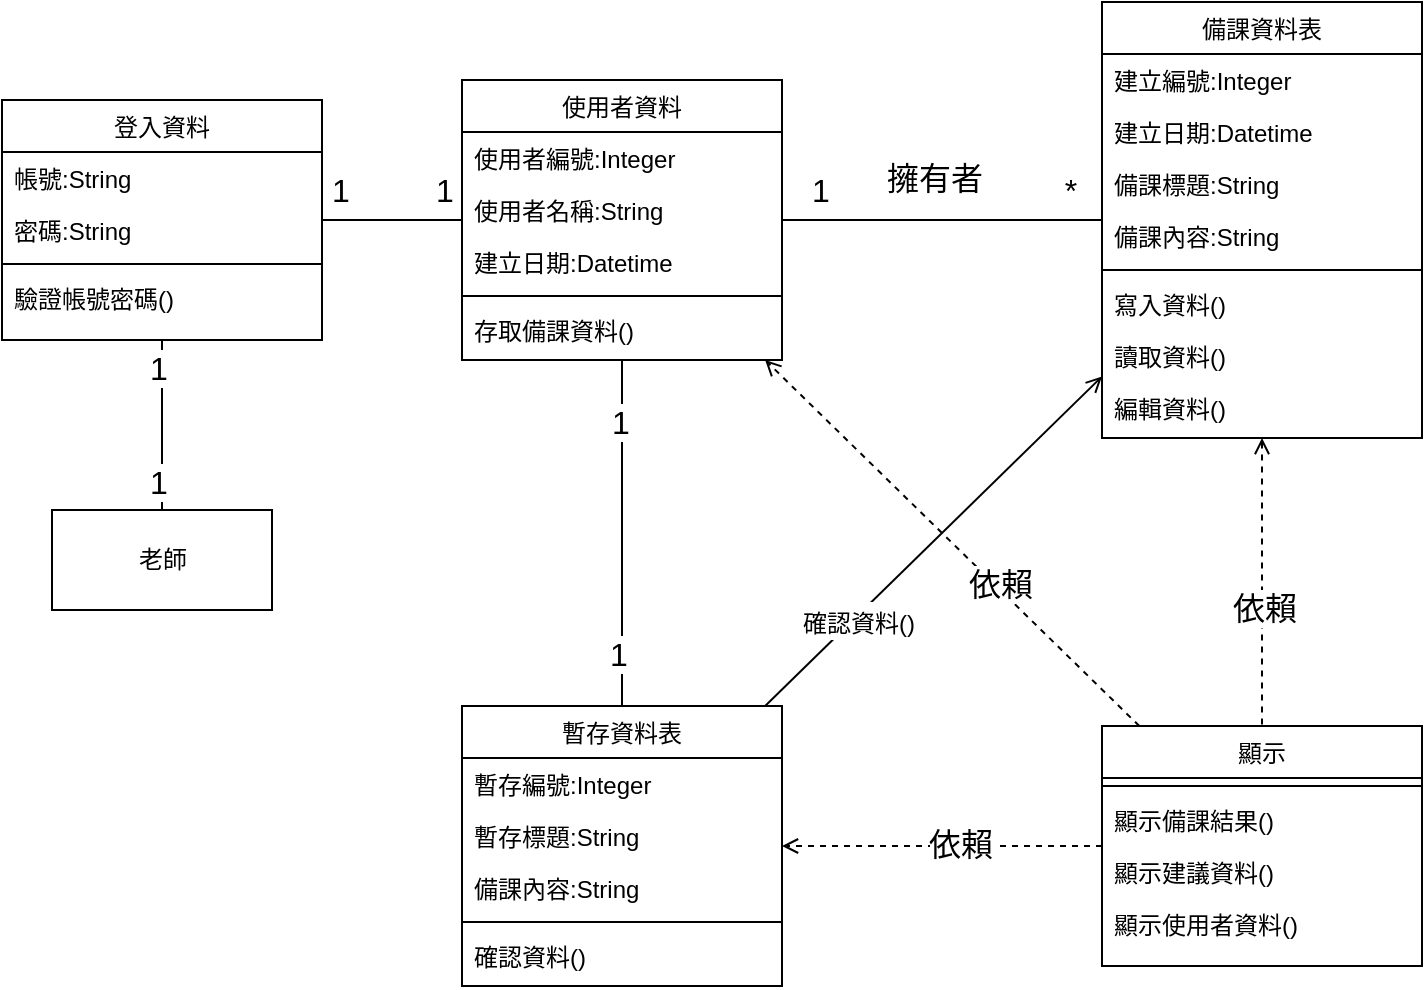 <mxfile version="25.0.3">
  <diagram id="C5RBs43oDa-KdzZeNtuy" name="Page-1">
    <mxGraphModel dx="1134" dy="637" grid="1" gridSize="10" guides="1" tooltips="1" connect="1" arrows="1" fold="1" page="1" pageScale="1" pageWidth="1100" pageHeight="1700" math="0" shadow="0">
      <root>
        <mxCell id="WIyWlLk6GJQsqaUBKTNV-0" />
        <mxCell id="WIyWlLk6GJQsqaUBKTNV-1" parent="WIyWlLk6GJQsqaUBKTNV-0" />
        <mxCell id="44" style="edgeStyle=none;html=1;fontSize=16;endArrow=none;endFill=0;startArrow=open;startFill=0;dashed=1;" parent="WIyWlLk6GJQsqaUBKTNV-1" source="zkfFHV4jXpPFQw0GAbJ--17" target="6" edge="1">
          <mxGeometry relative="1" as="geometry" />
        </mxCell>
        <mxCell id="46" value="依賴" style="edgeLabel;html=1;align=center;verticalAlign=middle;resizable=0;points=[];fontSize=16;" parent="44" vertex="1" connectable="0">
          <mxGeometry x="0.184" y="1" relative="1" as="geometry">
            <mxPoint as="offset" />
          </mxGeometry>
        </mxCell>
        <object label="備課資料表" placeholders="1" id="zkfFHV4jXpPFQw0GAbJ--17">
          <mxCell style="swimlane;fontStyle=0;align=center;verticalAlign=top;childLayout=stackLayout;horizontal=1;startSize=26;horizontalStack=0;resizeParent=1;resizeLast=0;collapsible=1;marginBottom=0;rounded=0;shadow=0;strokeWidth=1;" parent="WIyWlLk6GJQsqaUBKTNV-1" vertex="1">
            <mxGeometry x="700" y="438" width="160" height="218" as="geometry">
              <mxRectangle x="550" y="140" width="160" height="26" as="alternateBounds" />
            </mxGeometry>
          </mxCell>
        </object>
        <mxCell id="zkfFHV4jXpPFQw0GAbJ--20" value="建立編號:Integer" style="text;align=left;verticalAlign=top;spacingLeft=4;spacingRight=4;overflow=hidden;rotatable=0;points=[[0,0.5],[1,0.5]];portConstraint=eastwest;rounded=0;shadow=0;html=0;" parent="zkfFHV4jXpPFQw0GAbJ--17" vertex="1">
          <mxGeometry y="26" width="160" height="26" as="geometry" />
        </mxCell>
        <mxCell id="zkfFHV4jXpPFQw0GAbJ--19" value="建立日期:Datetime" style="text;align=left;verticalAlign=top;spacingLeft=4;spacingRight=4;overflow=hidden;rotatable=0;points=[[0,0.5],[1,0.5]];portConstraint=eastwest;rounded=0;shadow=0;html=0;" parent="zkfFHV4jXpPFQw0GAbJ--17" vertex="1">
          <mxGeometry y="52" width="160" height="26" as="geometry" />
        </mxCell>
        <mxCell id="zkfFHV4jXpPFQw0GAbJ--18" value="備課標題:String" style="text;align=left;verticalAlign=top;spacingLeft=4;spacingRight=4;overflow=hidden;rotatable=0;points=[[0,0.5],[1,0.5]];portConstraint=eastwest;" parent="zkfFHV4jXpPFQw0GAbJ--17" vertex="1">
          <mxGeometry y="78" width="160" height="26" as="geometry" />
        </mxCell>
        <mxCell id="zkfFHV4jXpPFQw0GAbJ--21" value="備課內容:String" style="text;align=left;verticalAlign=top;spacingLeft=4;spacingRight=4;overflow=hidden;rotatable=0;points=[[0,0.5],[1,0.5]];portConstraint=eastwest;rounded=0;shadow=0;html=0;" parent="zkfFHV4jXpPFQw0GAbJ--17" vertex="1">
          <mxGeometry y="104" width="160" height="26" as="geometry" />
        </mxCell>
        <mxCell id="zkfFHV4jXpPFQw0GAbJ--23" value="" style="line;html=1;strokeWidth=1;align=left;verticalAlign=middle;spacingTop=-1;spacingLeft=3;spacingRight=3;rotatable=0;labelPosition=right;points=[];portConstraint=eastwest;" parent="zkfFHV4jXpPFQw0GAbJ--17" vertex="1">
          <mxGeometry y="130" width="160" height="8" as="geometry" />
        </mxCell>
        <mxCell id="zkfFHV4jXpPFQw0GAbJ--24" value="寫入資料()" style="text;align=left;verticalAlign=top;spacingLeft=4;spacingRight=4;overflow=hidden;rotatable=0;points=[[0,0.5],[1,0.5]];portConstraint=eastwest;" parent="zkfFHV4jXpPFQw0GAbJ--17" vertex="1">
          <mxGeometry y="138" width="160" height="26" as="geometry" />
        </mxCell>
        <mxCell id="zkfFHV4jXpPFQw0GAbJ--25" value="讀取資料()" style="text;align=left;verticalAlign=top;spacingLeft=4;spacingRight=4;overflow=hidden;rotatable=0;points=[[0,0.5],[1,0.5]];portConstraint=eastwest;" parent="zkfFHV4jXpPFQw0GAbJ--17" vertex="1">
          <mxGeometry y="164" width="160" height="26" as="geometry" />
        </mxCell>
        <mxCell id="4" value="編輯資料()" style="text;align=left;verticalAlign=top;spacingLeft=4;spacingRight=4;overflow=hidden;rotatable=0;points=[[0,0.5],[1,0.5]];portConstraint=eastwest;" parent="zkfFHV4jXpPFQw0GAbJ--17" vertex="1">
          <mxGeometry y="190" width="160" height="26" as="geometry" />
        </mxCell>
        <mxCell id="52" style="edgeStyle=none;html=1;entryX=0.5;entryY=1;entryDx=0;entryDy=0;fontSize=16;startArrow=none;startFill=0;endArrow=none;endFill=0;" parent="WIyWlLk6GJQsqaUBKTNV-1" source="5" target="27" edge="1">
          <mxGeometry relative="1" as="geometry" />
        </mxCell>
        <mxCell id="54" value="1" style="edgeLabel;html=1;align=center;verticalAlign=middle;resizable=0;points=[];fontSize=16;" parent="52" vertex="1" connectable="0">
          <mxGeometry x="-0.655" y="2" relative="1" as="geometry">
            <mxPoint as="offset" />
          </mxGeometry>
        </mxCell>
        <mxCell id="55" value="1" style="edgeLabel;html=1;align=center;verticalAlign=middle;resizable=0;points=[];fontSize=16;" parent="52" vertex="1" connectable="0">
          <mxGeometry x="0.678" y="2" relative="1" as="geometry">
            <mxPoint as="offset" />
          </mxGeometry>
        </mxCell>
        <mxCell id="5" value="老師" style="html=1;" parent="WIyWlLk6GJQsqaUBKTNV-1" vertex="1">
          <mxGeometry x="175" y="692" width="110" height="50" as="geometry" />
        </mxCell>
        <mxCell id="45" style="edgeStyle=none;html=1;fontSize=16;endArrow=open;endFill=0;startArrow=none;startFill=0;dashed=1;" parent="WIyWlLk6GJQsqaUBKTNV-1" source="6" target="15" edge="1">
          <mxGeometry relative="1" as="geometry" />
        </mxCell>
        <mxCell id="47" value="依賴" style="edgeLabel;html=1;align=center;verticalAlign=middle;resizable=0;points=[];fontSize=16;" parent="45" vertex="1" connectable="0">
          <mxGeometry x="-0.232" y="-3" relative="1" as="geometry">
            <mxPoint y="1" as="offset" />
          </mxGeometry>
        </mxCell>
        <mxCell id="72" style="edgeStyle=none;html=1;fontSize=16;startArrow=none;startFill=0;endArrow=open;endFill=0;dashed=1;" parent="WIyWlLk6GJQsqaUBKTNV-1" source="6" target="56" edge="1">
          <mxGeometry relative="1" as="geometry" />
        </mxCell>
        <mxCell id="73" value="依賴" style="edgeLabel;html=1;align=center;verticalAlign=middle;resizable=0;points=[];fontSize=16;" parent="72" vertex="1" connectable="0">
          <mxGeometry x="-0.111" y="-1" relative="1" as="geometry">
            <mxPoint as="offset" />
          </mxGeometry>
        </mxCell>
        <object label="顯示" placeholders="1" id="6">
          <mxCell style="swimlane;fontStyle=0;align=center;verticalAlign=top;childLayout=stackLayout;horizontal=1;startSize=26;horizontalStack=0;resizeParent=1;resizeLast=0;collapsible=1;marginBottom=0;rounded=0;shadow=0;strokeWidth=1;" parent="WIyWlLk6GJQsqaUBKTNV-1" vertex="1">
            <mxGeometry x="700" y="800" width="160" height="120" as="geometry">
              <mxRectangle x="550" y="140" width="160" height="26" as="alternateBounds" />
            </mxGeometry>
          </mxCell>
        </object>
        <mxCell id="12" value="" style="line;html=1;strokeWidth=1;align=left;verticalAlign=middle;spacingTop=-1;spacingLeft=3;spacingRight=3;rotatable=0;labelPosition=right;points=[];portConstraint=eastwest;" parent="6" vertex="1">
          <mxGeometry y="26" width="160" height="8" as="geometry" />
        </mxCell>
        <mxCell id="13" value="顯示備課結果()" style="text;align=left;verticalAlign=top;spacingLeft=4;spacingRight=4;overflow=hidden;rotatable=0;points=[[0,0.5],[1,0.5]];portConstraint=eastwest;" parent="6" vertex="1">
          <mxGeometry y="34" width="160" height="26" as="geometry" />
        </mxCell>
        <mxCell id="14" value="顯示建議資料()" style="text;align=left;verticalAlign=top;spacingLeft=4;spacingRight=4;overflow=hidden;rotatable=0;points=[[0,0.5],[1,0.5]];portConstraint=eastwest;" parent="6" vertex="1">
          <mxGeometry y="60" width="160" height="26" as="geometry" />
        </mxCell>
        <mxCell id="76" value="顯示使用者資料()" style="text;align=left;verticalAlign=top;spacingLeft=4;spacingRight=4;overflow=hidden;rotatable=0;points=[[0,0.5],[1,0.5]];portConstraint=eastwest;" parent="6" vertex="1">
          <mxGeometry y="86" width="160" height="26" as="geometry" />
        </mxCell>
        <mxCell id="25" style="edgeStyle=none;html=1;endArrow=none;endFill=0;" parent="WIyWlLk6GJQsqaUBKTNV-1" source="15" target="zkfFHV4jXpPFQw0GAbJ--17" edge="1">
          <mxGeometry relative="1" as="geometry" />
        </mxCell>
        <mxCell id="26" value="擁有者" style="edgeLabel;html=1;align=center;verticalAlign=middle;resizable=0;points=[];fontSize=16;" parent="25" vertex="1" connectable="0">
          <mxGeometry x="0.133" y="-1" relative="1" as="geometry">
            <mxPoint x="-15" y="-22" as="offset" />
          </mxGeometry>
        </mxCell>
        <mxCell id="40" value="1" style="edgeLabel;html=1;align=center;verticalAlign=middle;resizable=0;points=[];fontSize=16;" parent="25" vertex="1" connectable="0">
          <mxGeometry x="-0.769" y="-2" relative="1" as="geometry">
            <mxPoint y="-17" as="offset" />
          </mxGeometry>
        </mxCell>
        <mxCell id="41" value="*" style="edgeLabel;html=1;align=center;verticalAlign=middle;resizable=0;points=[];fontSize=16;" parent="25" vertex="1" connectable="0">
          <mxGeometry x="0.796" y="-2" relative="1" as="geometry">
            <mxPoint y="-17" as="offset" />
          </mxGeometry>
        </mxCell>
        <object label="使用者資料" placeholders="1" id="15">
          <mxCell style="swimlane;fontStyle=0;align=center;verticalAlign=top;childLayout=stackLayout;horizontal=1;startSize=26;horizontalStack=0;resizeParent=1;resizeLast=0;collapsible=1;marginBottom=0;rounded=0;shadow=0;strokeWidth=1;" parent="WIyWlLk6GJQsqaUBKTNV-1" vertex="1">
            <mxGeometry x="380" y="477" width="160" height="140" as="geometry">
              <mxRectangle x="550" y="140" width="160" height="26" as="alternateBounds" />
            </mxGeometry>
          </mxCell>
        </object>
        <mxCell id="16" value="使用者編號:Integer" style="text;align=left;verticalAlign=top;spacingLeft=4;spacingRight=4;overflow=hidden;rotatable=0;points=[[0,0.5],[1,0.5]];portConstraint=eastwest;rounded=0;shadow=0;html=0;" parent="15" vertex="1">
          <mxGeometry y="26" width="160" height="26" as="geometry" />
        </mxCell>
        <mxCell id="18" value="使用者名稱:String" style="text;align=left;verticalAlign=top;spacingLeft=4;spacingRight=4;overflow=hidden;rotatable=0;points=[[0,0.5],[1,0.5]];portConstraint=eastwest;" parent="15" vertex="1">
          <mxGeometry y="52" width="160" height="26" as="geometry" />
        </mxCell>
        <mxCell id="17" value="建立日期:Datetime" style="text;align=left;verticalAlign=top;spacingLeft=4;spacingRight=4;overflow=hidden;rotatable=0;points=[[0,0.5],[1,0.5]];portConstraint=eastwest;rounded=0;shadow=0;html=0;" parent="15" vertex="1">
          <mxGeometry y="78" width="160" height="26" as="geometry" />
        </mxCell>
        <mxCell id="21" value="" style="line;html=1;strokeWidth=1;align=left;verticalAlign=middle;spacingTop=-1;spacingLeft=3;spacingRight=3;rotatable=0;labelPosition=right;points=[];portConstraint=eastwest;" parent="15" vertex="1">
          <mxGeometry y="104" width="160" height="8" as="geometry" />
        </mxCell>
        <mxCell id="24" value="存取備課資料()" style="text;align=left;verticalAlign=top;spacingLeft=4;spacingRight=4;overflow=hidden;rotatable=0;points=[[0,0.5],[1,0.5]];portConstraint=eastwest;" parent="15" vertex="1">
          <mxGeometry y="112" width="160" height="26" as="geometry" />
        </mxCell>
        <mxCell id="36" style="edgeStyle=none;html=1;fontSize=16;endArrow=none;endFill=0;" parent="WIyWlLk6GJQsqaUBKTNV-1" source="27" target="15" edge="1">
          <mxGeometry relative="1" as="geometry" />
        </mxCell>
        <mxCell id="37" value="1" style="edgeLabel;html=1;align=center;verticalAlign=middle;resizable=0;points=[];fontSize=16;" parent="36" vertex="1" connectable="0">
          <mxGeometry x="0.725" y="-1" relative="1" as="geometry">
            <mxPoint y="-16" as="offset" />
          </mxGeometry>
        </mxCell>
        <mxCell id="38" value="1" style="edgeLabel;html=1;align=center;verticalAlign=middle;resizable=0;points=[];fontSize=16;" parent="36" vertex="1" connectable="0">
          <mxGeometry x="-0.742" y="-2" relative="1" as="geometry">
            <mxPoint y="-17" as="offset" />
          </mxGeometry>
        </mxCell>
        <object label="登入資料" placeholders="1" id="27">
          <mxCell style="swimlane;fontStyle=0;align=center;verticalAlign=top;childLayout=stackLayout;horizontal=1;startSize=26;horizontalStack=0;resizeParent=1;resizeLast=0;collapsible=1;marginBottom=0;rounded=0;shadow=0;strokeWidth=1;" parent="WIyWlLk6GJQsqaUBKTNV-1" vertex="1">
            <mxGeometry x="150" y="487" width="160" height="120" as="geometry">
              <mxRectangle x="550" y="140" width="160" height="26" as="alternateBounds" />
            </mxGeometry>
          </mxCell>
        </object>
        <mxCell id="28" value="帳號:String" style="text;align=left;verticalAlign=top;spacingLeft=4;spacingRight=4;overflow=hidden;rotatable=0;points=[[0,0.5],[1,0.5]];portConstraint=eastwest;rounded=0;shadow=0;html=0;" parent="27" vertex="1">
          <mxGeometry y="26" width="160" height="26" as="geometry" />
        </mxCell>
        <mxCell id="29" value="密碼:String" style="text;align=left;verticalAlign=top;spacingLeft=4;spacingRight=4;overflow=hidden;rotatable=0;points=[[0,0.5],[1,0.5]];portConstraint=eastwest;rounded=0;shadow=0;html=0;" parent="27" vertex="1">
          <mxGeometry y="52" width="160" height="26" as="geometry" />
        </mxCell>
        <mxCell id="32" value="" style="line;html=1;strokeWidth=1;align=left;verticalAlign=middle;spacingTop=-1;spacingLeft=3;spacingRight=3;rotatable=0;labelPosition=right;points=[];portConstraint=eastwest;" parent="27" vertex="1">
          <mxGeometry y="78" width="160" height="8" as="geometry" />
        </mxCell>
        <mxCell id="43" value="驗證帳號密碼()" style="text;align=left;verticalAlign=top;spacingLeft=4;spacingRight=4;overflow=hidden;rotatable=0;points=[[0,0.5],[1,0.5]];portConstraint=eastwest;" parent="27" vertex="1">
          <mxGeometry y="86" width="160" height="26" as="geometry" />
        </mxCell>
        <mxCell id="69" style="edgeStyle=none;html=1;fontSize=16;startArrow=none;startFill=0;endArrow=none;endFill=0;" parent="WIyWlLk6GJQsqaUBKTNV-1" source="56" target="15" edge="1">
          <mxGeometry relative="1" as="geometry" />
        </mxCell>
        <mxCell id="70" value="1" style="edgeLabel;html=1;align=center;verticalAlign=middle;resizable=0;points=[];fontSize=16;" parent="69" vertex="1" connectable="0">
          <mxGeometry x="0.65" y="1" relative="1" as="geometry">
            <mxPoint as="offset" />
          </mxGeometry>
        </mxCell>
        <mxCell id="71" value="1" style="edgeLabel;html=1;align=center;verticalAlign=middle;resizable=0;points=[];fontSize=16;" parent="69" vertex="1" connectable="0">
          <mxGeometry x="-0.695" y="2" relative="1" as="geometry">
            <mxPoint as="offset" />
          </mxGeometry>
        </mxCell>
        <mxCell id="74" style="edgeStyle=none;html=1;fontSize=16;startArrow=none;startFill=0;endArrow=open;endFill=0;" parent="WIyWlLk6GJQsqaUBKTNV-1" source="56" target="zkfFHV4jXpPFQw0GAbJ--17" edge="1">
          <mxGeometry relative="1" as="geometry" />
        </mxCell>
        <mxCell id="75" value="&lt;span style=&quot;font-size: 12px; text-align: left; background-color: rgb(255, 255, 255);&quot;&gt;確認資料()&lt;/span&gt;" style="edgeLabel;html=1;align=center;verticalAlign=middle;resizable=0;points=[];fontSize=16;" parent="74" vertex="1" connectable="0">
          <mxGeometry x="-0.465" y="-1" relative="1" as="geometry">
            <mxPoint as="offset" />
          </mxGeometry>
        </mxCell>
        <object label="暫存資料表" placeholders="1" id="56">
          <mxCell style="swimlane;fontStyle=0;align=center;verticalAlign=top;childLayout=stackLayout;horizontal=1;startSize=26;horizontalStack=0;resizeParent=1;resizeLast=0;collapsible=1;marginBottom=0;rounded=0;shadow=0;strokeWidth=1;" parent="WIyWlLk6GJQsqaUBKTNV-1" vertex="1">
            <mxGeometry x="380" y="790" width="160" height="140" as="geometry">
              <mxRectangle x="550" y="140" width="160" height="26" as="alternateBounds" />
            </mxGeometry>
          </mxCell>
        </object>
        <mxCell id="57" value="暫存編號:Integer" style="text;align=left;verticalAlign=top;spacingLeft=4;spacingRight=4;overflow=hidden;rotatable=0;points=[[0,0.5],[1,0.5]];portConstraint=eastwest;rounded=0;shadow=0;html=0;" parent="56" vertex="1">
          <mxGeometry y="26" width="160" height="26" as="geometry" />
        </mxCell>
        <mxCell id="59" value="暫存標題:String" style="text;align=left;verticalAlign=top;spacingLeft=4;spacingRight=4;overflow=hidden;rotatable=0;points=[[0,0.5],[1,0.5]];portConstraint=eastwest;" parent="56" vertex="1">
          <mxGeometry y="52" width="160" height="26" as="geometry" />
        </mxCell>
        <mxCell id="60" value="備課內容:String" style="text;align=left;verticalAlign=top;spacingLeft=4;spacingRight=4;overflow=hidden;rotatable=0;points=[[0,0.5],[1,0.5]];portConstraint=eastwest;rounded=0;shadow=0;html=0;" parent="56" vertex="1">
          <mxGeometry y="78" width="160" height="26" as="geometry" />
        </mxCell>
        <mxCell id="61" value="" style="line;html=1;strokeWidth=1;align=left;verticalAlign=middle;spacingTop=-1;spacingLeft=3;spacingRight=3;rotatable=0;labelPosition=right;points=[];portConstraint=eastwest;" parent="56" vertex="1">
          <mxGeometry y="104" width="160" height="8" as="geometry" />
        </mxCell>
        <mxCell id="62" value="確認資料()" style="text;align=left;verticalAlign=top;spacingLeft=4;spacingRight=4;overflow=hidden;rotatable=0;points=[[0,0.5],[1,0.5]];portConstraint=eastwest;" parent="56" vertex="1">
          <mxGeometry y="112" width="160" height="26" as="geometry" />
        </mxCell>
      </root>
    </mxGraphModel>
  </diagram>
</mxfile>
